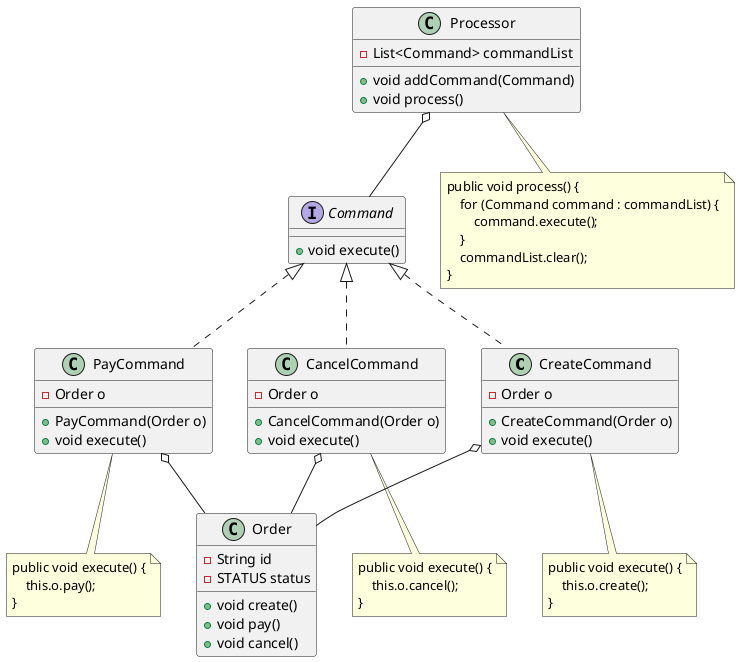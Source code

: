 @startuml

CreateCommand o-- Order
PayCommand o-- Order
CancelCommand o-- Order
Processor o-- Command

class Order {
  -String id
  -STATUS status

  +void create()
  +void pay()
  +void cancel()
}

interface Command {
  +void execute()
}

class CreateCommand implements Command {
  -Order o

  +CreateCommand(Order o)
  +void execute()
}

class PayCommand implements Command {
  -Order o

  +PayCommand(Order o)
  +void execute()
}

class CancelCommand implements Command {
  -Order o

  +CancelCommand(Order o)
  +void execute()
}

class Processor {
  -List<Command> commandList

  +void addCommand(Command)
  +void process()
}

note as CREATE
    public void execute() {
        this.o.create();
    }
end note

note as PAY
    public void execute() {
        this.o.pay();
    }
end note

note as CANCEL
    public void execute() {
        this.o.cancel();
    }
end note

note as N
    public void process() {
        for (Command command : commandList) {
            command.execute();
        }
        commandList.clear();
    }
end note

CreateCommand .. CREATE
PayCommand .. PAY
CancelCommand .. CANCEL

Processor .. N

@enduml
